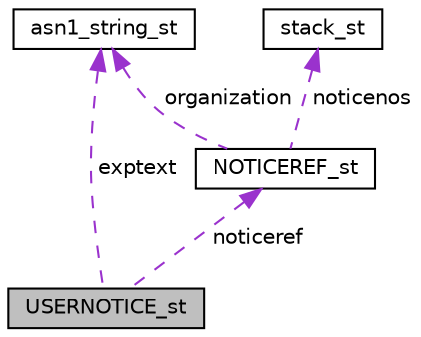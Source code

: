 digraph "USERNOTICE_st"
{
 // LATEX_PDF_SIZE
  edge [fontname="Helvetica",fontsize="10",labelfontname="Helvetica",labelfontsize="10"];
  node [fontname="Helvetica",fontsize="10",shape=record];
  Node1 [label="USERNOTICE_st",height=0.2,width=0.4,color="black", fillcolor="grey75", style="filled", fontcolor="black",tooltip=" "];
  Node2 -> Node1 [dir="back",color="darkorchid3",fontsize="10",style="dashed",label=" exptext" ,fontname="Helvetica"];
  Node2 [label="asn1_string_st",height=0.2,width=0.4,color="black", fillcolor="white", style="filled",URL="$asn1_8h.html#structasn1__string__st",tooltip=" "];
  Node3 -> Node1 [dir="back",color="darkorchid3",fontsize="10",style="dashed",label=" noticeref" ,fontname="Helvetica"];
  Node3 [label="NOTICEREF_st",height=0.2,width=0.4,color="black", fillcolor="white", style="filled",URL="$x509v3_8h.html#struct_n_o_t_i_c_e_r_e_f__st",tooltip=" "];
  Node4 -> Node3 [dir="back",color="darkorchid3",fontsize="10",style="dashed",label=" noticenos" ,fontname="Helvetica"];
  Node4 [label="stack_st",height=0.2,width=0.4,color="black", fillcolor="white", style="filled",URL="$structstack__st.html",tooltip=" "];
  Node2 -> Node3 [dir="back",color="darkorchid3",fontsize="10",style="dashed",label=" organization" ,fontname="Helvetica"];
}
